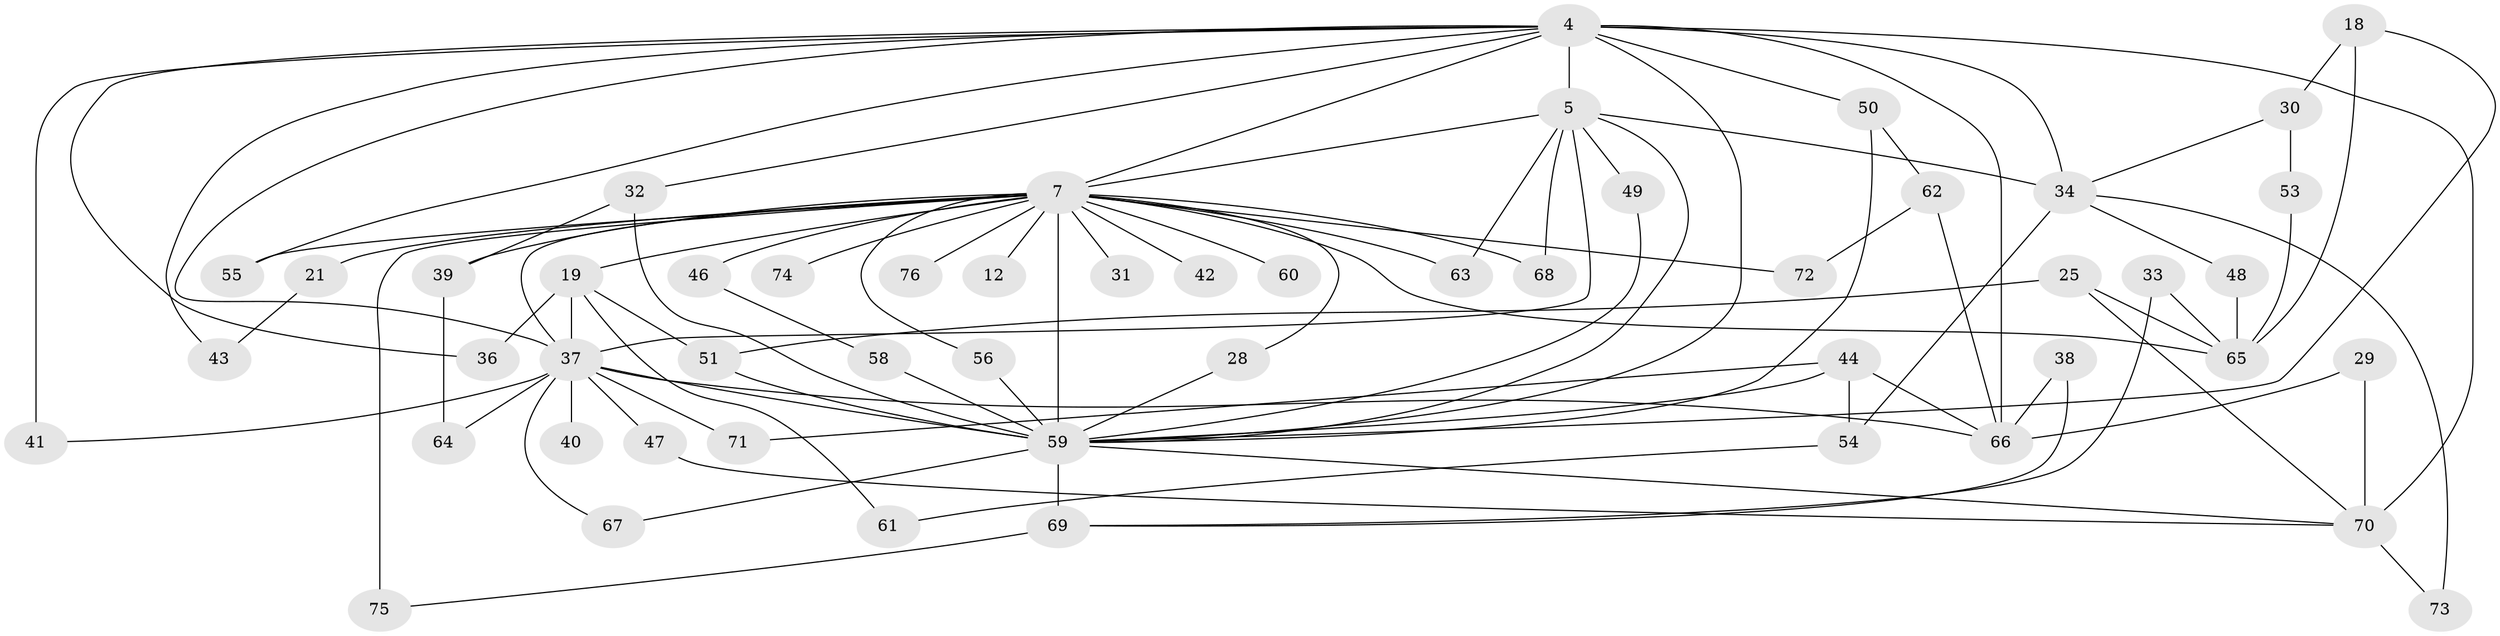 // original degree distribution, {10: 0.013157894736842105, 25: 0.013157894736842105, 18: 0.02631578947368421, 23: 0.013157894736842105, 13: 0.013157894736842105, 14: 0.013157894736842105, 20: 0.013157894736842105, 15: 0.013157894736842105, 16: 0.013157894736842105, 8: 0.013157894736842105, 2: 0.5394736842105263, 7: 0.039473684210526314, 4: 0.02631578947368421, 6: 0.02631578947368421, 3: 0.2236842105263158}
// Generated by graph-tools (version 1.1) at 2025/49/03/04/25 21:49:45]
// undirected, 53 vertices, 96 edges
graph export_dot {
graph [start="1"]
  node [color=gray90,style=filled];
  4;
  5 [super="+1"];
  7 [super="+3+2"];
  12;
  18;
  19 [super="+17"];
  21;
  25;
  28;
  29;
  30;
  31;
  32;
  33;
  34 [super="+16"];
  36;
  37 [super="+8+14"];
  38;
  39;
  40;
  41 [super="+24"];
  42;
  43;
  44;
  46;
  47;
  48;
  49;
  50;
  51 [super="+27+45"];
  53;
  54;
  55;
  56;
  58;
  59 [super="+22+10+57"];
  60;
  61;
  62;
  63;
  64;
  65 [super="+15+20"];
  66 [super="+23"];
  67;
  68;
  69 [super="+26"];
  70 [super="+13"];
  71;
  72;
  73;
  74;
  75 [super="+52"];
  76;
  4 -- 5 [weight=2];
  4 -- 7 [weight=3];
  4 -- 32;
  4 -- 34 [weight=2];
  4 -- 36;
  4 -- 41 [weight=2];
  4 -- 43;
  4 -- 50;
  4 -- 55;
  4 -- 59 [weight=3];
  4 -- 66 [weight=2];
  4 -- 70 [weight=2];
  4 -- 37 [weight=2];
  5 -- 7 [weight=6];
  5 -- 49;
  5 -- 63;
  5 -- 68;
  5 -- 34;
  5 -- 59 [weight=5];
  5 -- 37 [weight=4];
  7 -- 12 [weight=2];
  7 -- 19 [weight=2];
  7 -- 37 [weight=8];
  7 -- 39;
  7 -- 46 [weight=2];
  7 -- 60 [weight=2];
  7 -- 74 [weight=2];
  7 -- 75 [weight=2];
  7 -- 76 [weight=2];
  7 -- 65 [weight=5];
  7 -- 21 [weight=2];
  7 -- 42 [weight=2];
  7 -- 55;
  7 -- 68;
  7 -- 72;
  7 -- 28;
  7 -- 31;
  7 -- 56;
  7 -- 63;
  7 -- 59 [weight=8];
  18 -- 30;
  18 -- 65;
  18 -- 59;
  19 -- 61;
  19 -- 36;
  19 -- 51 [weight=2];
  19 -- 37;
  21 -- 43;
  25 -- 65;
  25 -- 70;
  25 -- 51;
  28 -- 59;
  29 -- 70;
  29 -- 66;
  30 -- 53;
  30 -- 34;
  32 -- 39;
  32 -- 59;
  33 -- 69;
  33 -- 65;
  34 -- 48;
  34 -- 54;
  34 -- 73;
  37 -- 64;
  37 -- 66;
  37 -- 67;
  37 -- 71;
  37 -- 40;
  37 -- 41;
  37 -- 47;
  37 -- 59 [weight=4];
  38 -- 69;
  38 -- 66;
  39 -- 64;
  44 -- 54;
  44 -- 71;
  44 -- 66;
  44 -- 59;
  46 -- 58;
  47 -- 70;
  48 -- 65;
  49 -- 59;
  50 -- 62;
  50 -- 59;
  51 -- 59;
  53 -- 65;
  54 -- 61;
  56 -- 59;
  58 -- 59;
  59 -- 67;
  59 -- 69 [weight=3];
  59 -- 70;
  62 -- 72;
  62 -- 66;
  69 -- 75;
  70 -- 73;
}
